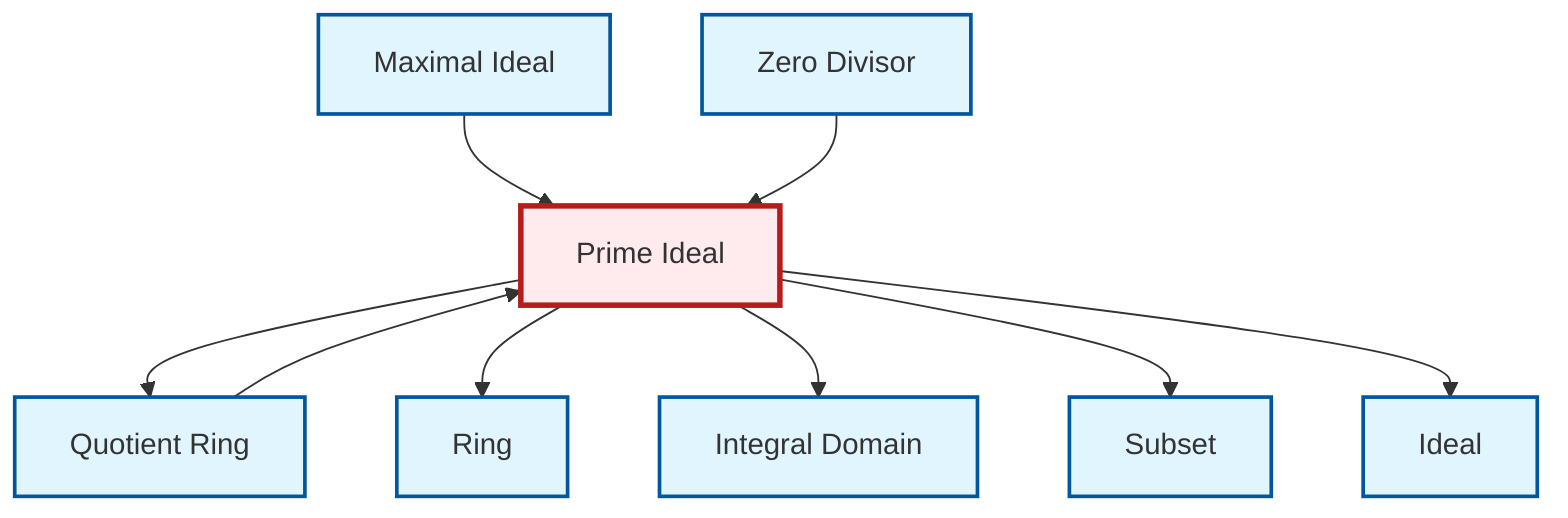 graph TD
    classDef definition fill:#e1f5fe,stroke:#01579b,stroke-width:2px
    classDef theorem fill:#f3e5f5,stroke:#4a148c,stroke-width:2px
    classDef axiom fill:#fff3e0,stroke:#e65100,stroke-width:2px
    classDef example fill:#e8f5e9,stroke:#1b5e20,stroke-width:2px
    classDef current fill:#ffebee,stroke:#b71c1c,stroke-width:3px
    def-ring["Ring"]:::definition
    def-zero-divisor["Zero Divisor"]:::definition
    def-integral-domain["Integral Domain"]:::definition
    def-prime-ideal["Prime Ideal"]:::definition
    def-subset["Subset"]:::definition
    def-ideal["Ideal"]:::definition
    def-maximal-ideal["Maximal Ideal"]:::definition
    def-quotient-ring["Quotient Ring"]:::definition
    def-prime-ideal --> def-quotient-ring
    def-prime-ideal --> def-ring
    def-maximal-ideal --> def-prime-ideal
    def-zero-divisor --> def-prime-ideal
    def-quotient-ring --> def-prime-ideal
    def-prime-ideal --> def-integral-domain
    def-prime-ideal --> def-subset
    def-prime-ideal --> def-ideal
    class def-prime-ideal current
